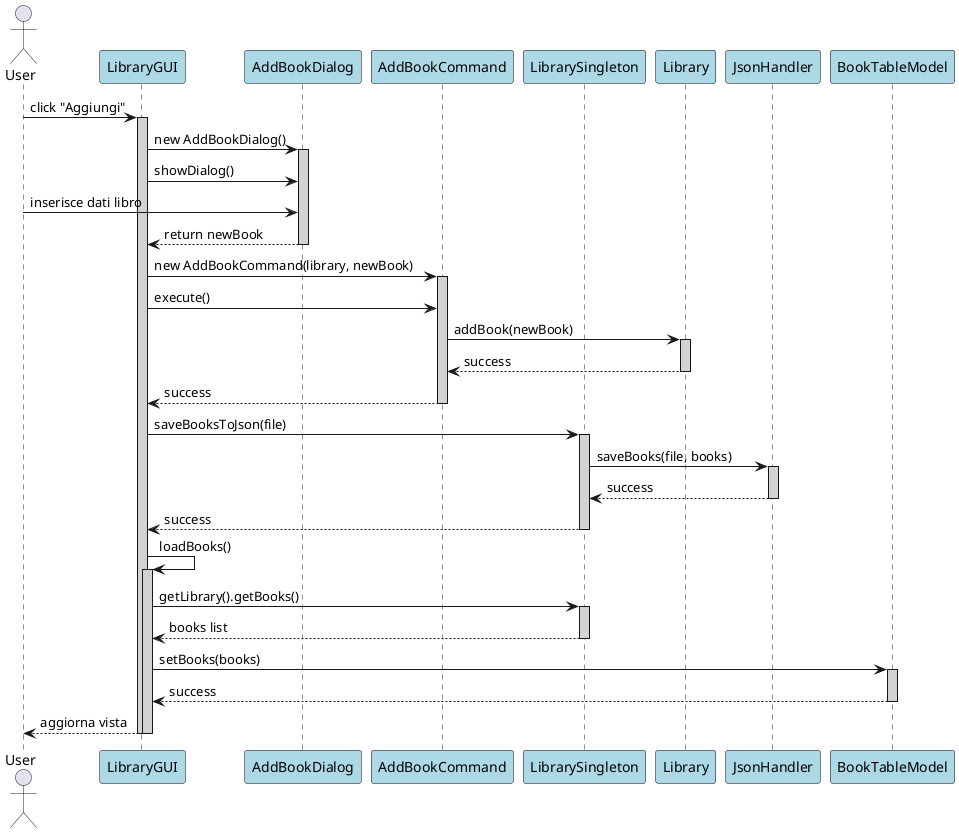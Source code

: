 @startuml Add Book Sequence

skinparam sequence {
    ParticipantBackgroundColor LightBlue
    ParticipantBorderColor Black
    LifeLineBackgroundColor LightGray
}

actor User
participant "LibraryGUI" as GUI
participant "AddBookDialog" as Dialog
participant "AddBookCommand" as Command
participant "LibrarySingleton" as Singleton
participant "Library" as Lib
participant "JsonHandler" as Json
participant "BookTableModel" as Model

User -> GUI: click "Aggiungi"
activate GUI

GUI -> Dialog: new AddBookDialog()
activate Dialog
GUI -> Dialog: showDialog()

User -> Dialog: inserisce dati libro
Dialog --> GUI: return newBook
deactivate Dialog

GUI -> Command: new AddBookCommand(library, newBook)
activate Command

GUI -> Command: execute()
Command -> Lib: addBook(newBook)
activate Lib
Lib --> Command: success
deactivate Lib

Command --> GUI: success
deactivate Command

GUI -> Singleton: saveBooksToJson(file)
activate Singleton
Singleton -> Json: saveBooks(file, books)
activate Json
Json --> Singleton: success
deactivate Json
Singleton --> GUI: success
deactivate Singleton

GUI -> GUI: loadBooks()
activate GUI
GUI -> Singleton: getLibrary().getBooks()
activate Singleton
Singleton --> GUI: books list
deactivate Singleton

GUI -> Model: setBooks(books)
activate Model
Model --> GUI: success
deactivate Model

GUI --> User: aggiorna vista
deactivate GUI
deactivate GUI

@enduml
